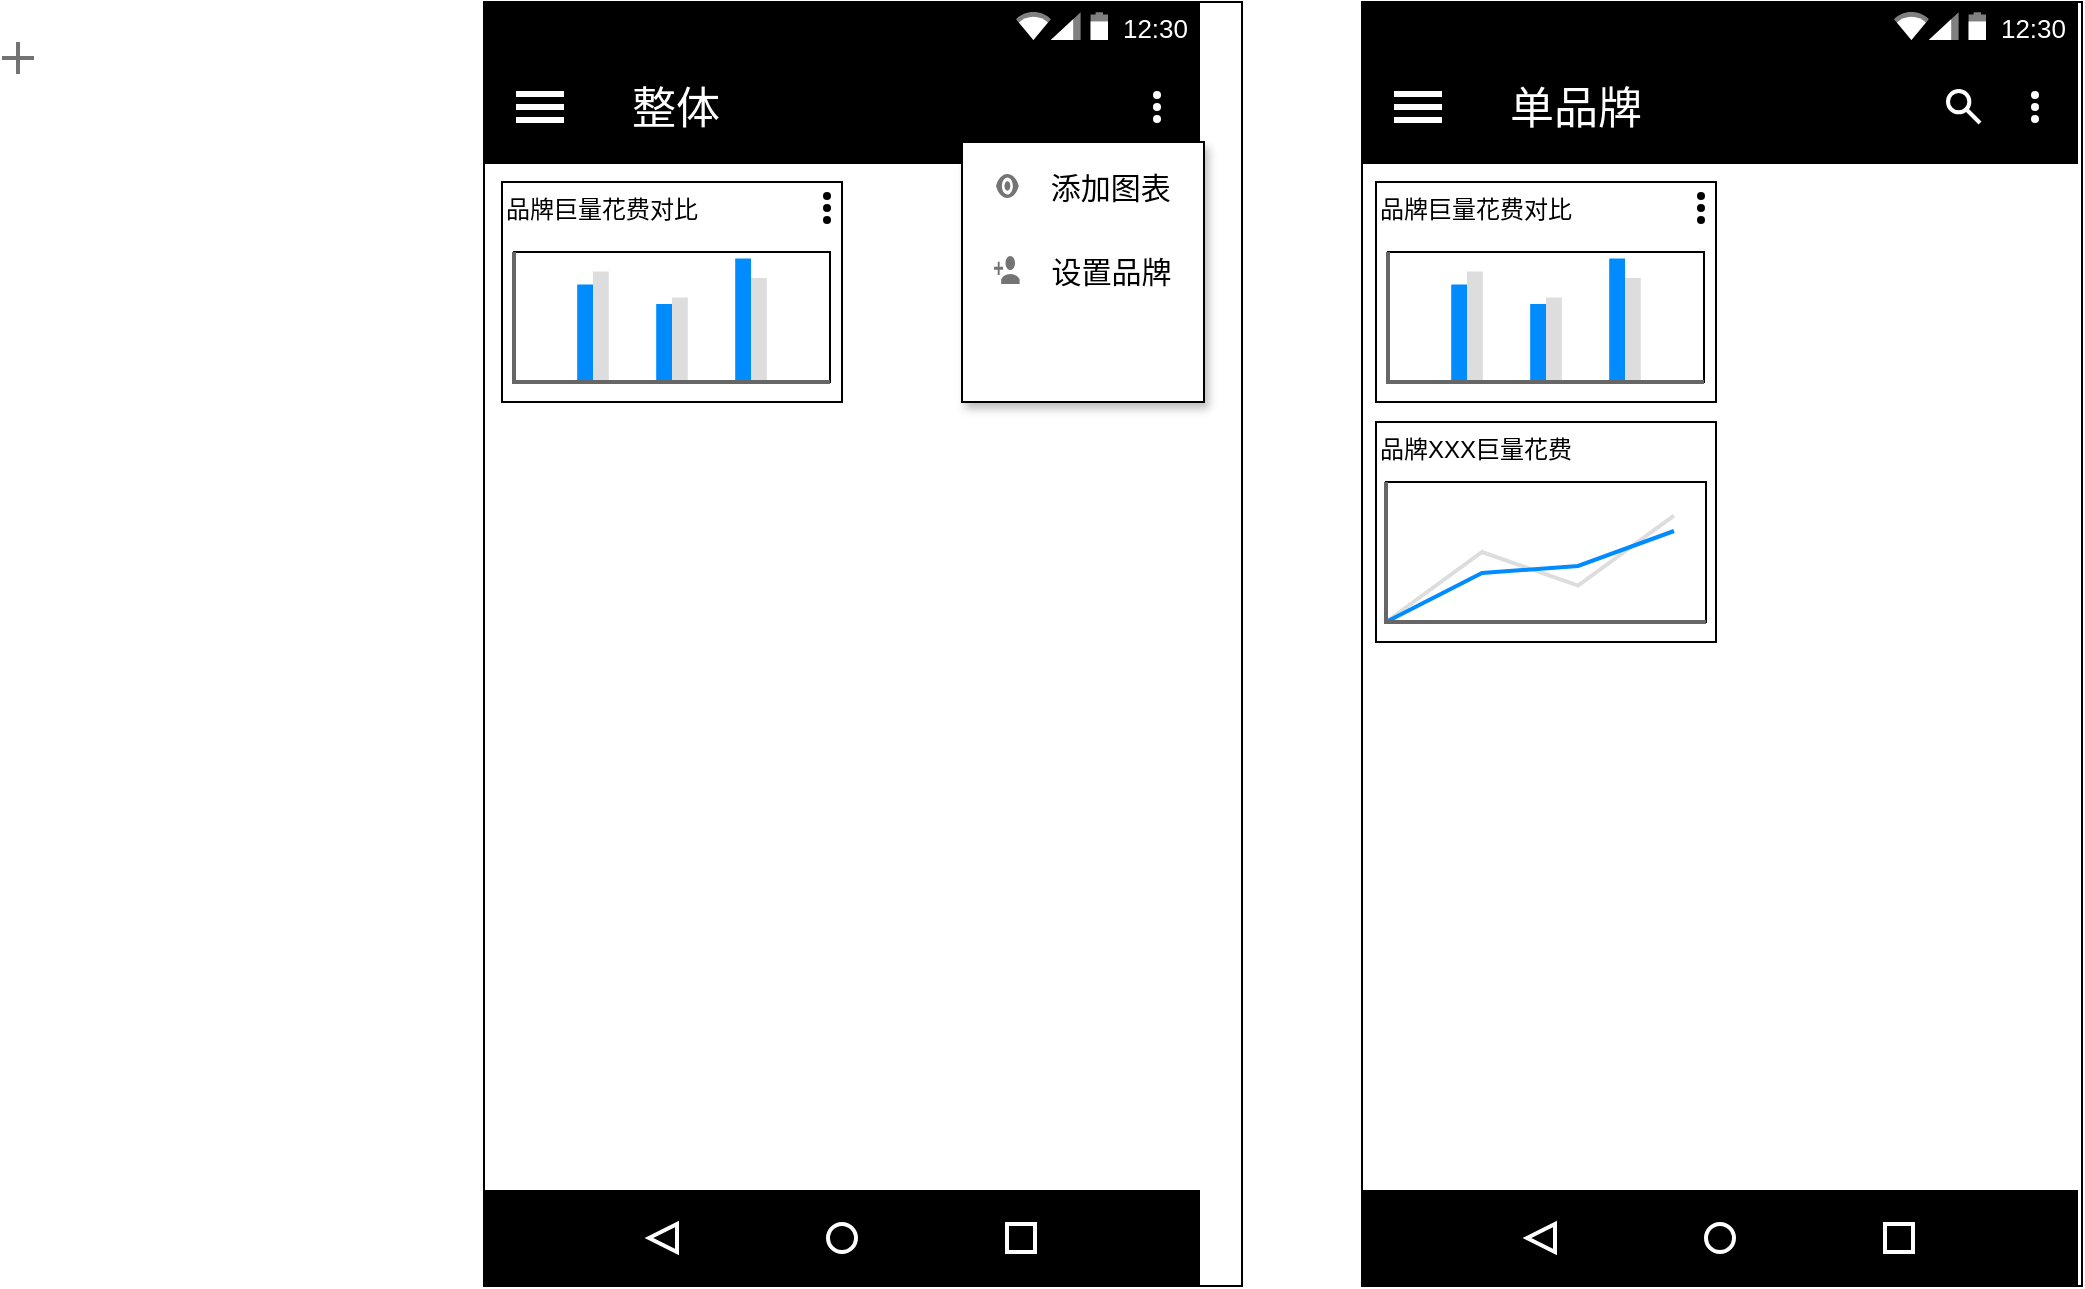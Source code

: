 <mxfile version="15.9.6" type="github">
  <diagram id="ZvAKp3XvdwQ_buqutIbB" name="Page-1">
    <mxGraphModel dx="1773" dy="549" grid="1" gridSize="10" guides="1" tooltips="1" connect="1" arrows="1" fold="1" page="1" pageScale="1" pageWidth="827" pageHeight="1169" math="0" shadow="0">
      <root>
        <mxCell id="0" />
        <mxCell id="1" parent="0" />
        <mxCell id="hYK_bFj1lpAIACNKmPJ8-103" value="" style="dashed=0;align=center;fontSize=12;shape=rect;" parent="1" vertex="1">
          <mxGeometry x="241" y="20" width="379" height="642" as="geometry" />
        </mxCell>
        <mxCell id="hYK_bFj1lpAIACNKmPJ8-104" value="12:30" style="dashed=0;align=center;fontSize=12;shape=rect;align=right;fillColor=#000000;strokeColor=none;fontColor=#FFFFFF;spacingRight=4;spacingTop=1;fontStyle=0;fontSize=13;resizeWidth=1;" parent="hYK_bFj1lpAIACNKmPJ8-103" vertex="1">
          <mxGeometry width="358" height="24" relative="1" as="geometry" />
        </mxCell>
        <mxCell id="hYK_bFj1lpAIACNKmPJ8-105" value="" style="dashed=0;html=1;shape=mxgraph.gmdl.top_bar;fillColor=#2D3986;strokeColor=none;" parent="hYK_bFj1lpAIACNKmPJ8-104" vertex="1">
          <mxGeometry x="1" y="0.5" width="46" height="14" relative="1" as="geometry">
            <mxPoint x="-92" y="-7" as="offset" />
          </mxGeometry>
        </mxCell>
        <mxCell id="hYK_bFj1lpAIACNKmPJ8-106" value="整体" style="dashed=0;align=center;fontSize=12;shape=rect;strokeColor=none;fillColor=#000000;resizeWidth=1;fontSize=22;fontColor=#FFFFFF;spacingTop=-3;verticalAlign=middle;align=left;spacingLeft=72;" parent="hYK_bFj1lpAIACNKmPJ8-103" vertex="1">
          <mxGeometry width="358" height="57" relative="1" as="geometry">
            <mxPoint y="24" as="offset" />
          </mxGeometry>
        </mxCell>
        <mxCell id="hYK_bFj1lpAIACNKmPJ8-107" value="" style="dashed=0;html=1;shape=mxgraph.gmdl.preferences;strokeColor=none;fillColor=#ffffff;" parent="hYK_bFj1lpAIACNKmPJ8-106" vertex="1">
          <mxGeometry y="0.5" width="24" height="16" relative="1" as="geometry">
            <mxPoint x="16" y="-8" as="offset" />
          </mxGeometry>
        </mxCell>
        <mxCell id="hYK_bFj1lpAIACNKmPJ8-110" value="" style="dashed=0;html=1;shape=mxgraph.gmdl.settings;strokeColor=none;fillColor=#ffffff;" parent="hYK_bFj1lpAIACNKmPJ8-106" vertex="1">
          <mxGeometry x="1" y="0.5" width="5" height="16" relative="1" as="geometry">
            <mxPoint x="-24" y="-8" as="offset" />
          </mxGeometry>
        </mxCell>
        <mxCell id="hYK_bFj1lpAIACNKmPJ8-133" value="" style="dashed=0;align=center;fontSize=12;shape=rect;strokeColor=none;fillColor=#000000;resizeWidth=1;" parent="hYK_bFj1lpAIACNKmPJ8-103" vertex="1">
          <mxGeometry y="1" width="358" height="48" relative="1" as="geometry">
            <mxPoint y="-48" as="offset" />
          </mxGeometry>
        </mxCell>
        <mxCell id="hYK_bFj1lpAIACNKmPJ8-134" value="" style="dashed=0;html=1;shape=mxgraph.gmdl.back;strokeColor=#ffffff;fillColor=#000000;strokeWidth=2;" parent="hYK_bFj1lpAIACNKmPJ8-133" vertex="1">
          <mxGeometry x="0.25" y="0.5" width="14" height="14" relative="1" as="geometry">
            <mxPoint x="-7" y="-7" as="offset" />
          </mxGeometry>
        </mxCell>
        <mxCell id="hYK_bFj1lpAIACNKmPJ8-135" value="" style="shape=ellipse;strokeColor=#ffffff;fillColor=#000000;strokeWidth=2;" parent="hYK_bFj1lpAIACNKmPJ8-133" vertex="1">
          <mxGeometry x="0.5" y="0.5" width="14" height="14" relative="1" as="geometry">
            <mxPoint x="-7" y="-7" as="offset" />
          </mxGeometry>
        </mxCell>
        <mxCell id="hYK_bFj1lpAIACNKmPJ8-136" value="" style="shape=rect;strokeColor=#ffffff;fillColor=#000000;strokeWidth=2;" parent="hYK_bFj1lpAIACNKmPJ8-133" vertex="1">
          <mxGeometry x="0.75" y="0.5" width="14" height="14" relative="1" as="geometry">
            <mxPoint x="-7" y="-7" as="offset" />
          </mxGeometry>
        </mxCell>
        <mxCell id="oxgK3gGT6i_MZKTimfoy-20" value="" style="group" vertex="1" connectable="0" parent="hYK_bFj1lpAIACNKmPJ8-103">
          <mxGeometry x="9" y="90" width="170" height="110" as="geometry" />
        </mxCell>
        <mxCell id="oxgK3gGT6i_MZKTimfoy-12" value="品牌巨量花费对比" style="rounded=0;whiteSpace=wrap;html=1;verticalAlign=top;align=left;" vertex="1" parent="oxgK3gGT6i_MZKTimfoy-20">
          <mxGeometry width="170" height="110" as="geometry" />
        </mxCell>
        <mxCell id="oxgK3gGT6i_MZKTimfoy-28" value="" style="verticalLabelPosition=bottom;shadow=0;dashed=0;align=center;html=1;verticalAlign=top;strokeWidth=1;shape=mxgraph.mockup.graphics.columnChart;strokeColor2=none;strokeColor3=#666666;fillColor2=#008cff;fillColor3=#dddddd;" vertex="1" parent="oxgK3gGT6i_MZKTimfoy-20">
          <mxGeometry x="6" y="35" width="158" height="65" as="geometry" />
        </mxCell>
        <mxCell id="oxgK3gGT6i_MZKTimfoy-30" value="&lt;span style=&quot;color: rgba(0 , 0 , 0 , 0) ; font-family: monospace ; font-size: 0px&quot;&gt;%3CmxGraphModel%3E%3Croot%3E%3CmxCell%20id%3D%220%22%2F%3E%3CmxCell%20id%3D%221%22%20parent%3D%220%22%2F%3E%3CmxCell%20id%3D%222%22%20value%3D%22%22%20style%3D%22dashed%3D0%3Bhtml%3D1%3Bshape%3Dmxgraph.gmdl.settings%3BstrokeColor%3Dnone%3BfillColor%3D%23000000%3B%22%20vertex%3D%221%22%20parent%3D%221%22%3E%3CmxGeometry%20x%3D%22584%22%20y%3D%22114%22%20width%3D%225%22%20height%3D%2216%22%20as%3D%22geometry%22%2F%3E%3C%2FmxCell%3E%3C%2Froot%3E%3C%2FmxGraphModel%3E&lt;/span&gt;" style="dashed=0;html=1;shape=mxgraph.gmdl.settings;strokeColor=none;fillColor=#000000;" vertex="1" parent="oxgK3gGT6i_MZKTimfoy-20">
          <mxGeometry x="160" y="5" width="5" height="16" as="geometry" />
        </mxCell>
        <mxCell id="oxgK3gGT6i_MZKTimfoy-55" value="" style="dashed=0;html=1;shape=mxgraph.gmdl.plus;strokeColor=#737373;strokeWidth=2;shadow=0;sketch=0;" vertex="1" parent="hYK_bFj1lpAIACNKmPJ8-103">
          <mxGeometry x="-241" y="20" width="16" height="16" as="geometry" />
        </mxCell>
        <mxCell id="oxgK3gGT6i_MZKTimfoy-58" value="" style="perimeter=none;dashed=0;shape=rect;shadow=1;gradientColor=#ffffff;" vertex="1" parent="hYK_bFj1lpAIACNKmPJ8-103">
          <mxGeometry x="239" y="70" width="121" height="130" as="geometry" />
        </mxCell>
        <mxCell id="oxgK3gGT6i_MZKTimfoy-59" value="添加图表" style="perimeter=none;dashed=0;shape=mxgraph.gmdl.preview;verticalAlign=middle;align=left;labelPosition=right;fontSize=15;spacing=16;resizeWidth=1;strokeColor=none;fillColor=#747474;" vertex="1" parent="oxgK3gGT6i_MZKTimfoy-58">
          <mxGeometry width="11.388" height="12" relative="1" as="geometry">
            <mxPoint x="17" y="16" as="offset" />
          </mxGeometry>
        </mxCell>
        <mxCell id="oxgK3gGT6i_MZKTimfoy-60" value="设置品牌" style="perimeter=none;dashed=0;shape=mxgraph.gmdl.share3;verticalAlign=middle;align=left;labelPosition=right;fontSize=15;spacing=16;resizeWidth=1;strokeColor=none;fillColor=#747474;" vertex="1" parent="oxgK3gGT6i_MZKTimfoy-58">
          <mxGeometry width="12.812" height="14" relative="1" as="geometry">
            <mxPoint x="16" y="57" as="offset" />
          </mxGeometry>
        </mxCell>
        <mxCell id="oxgK3gGT6i_MZKTimfoy-31" value="" style="dashed=0;align=center;fontSize=12;shape=rect;" vertex="1" parent="1">
          <mxGeometry x="680" y="20" width="360" height="642" as="geometry" />
        </mxCell>
        <mxCell id="oxgK3gGT6i_MZKTimfoy-32" value="12:30" style="dashed=0;align=center;fontSize=12;shape=rect;align=right;fillColor=#000000;strokeColor=none;fontColor=#FFFFFF;spacingRight=4;spacingTop=1;fontStyle=0;fontSize=13;resizeWidth=1;" vertex="1" parent="oxgK3gGT6i_MZKTimfoy-31">
          <mxGeometry width="358" height="24" relative="1" as="geometry" />
        </mxCell>
        <mxCell id="oxgK3gGT6i_MZKTimfoy-33" value="" style="dashed=0;html=1;shape=mxgraph.gmdl.top_bar;fillColor=#2D3986;strokeColor=none;" vertex="1" parent="oxgK3gGT6i_MZKTimfoy-32">
          <mxGeometry x="1" y="0.5" width="46" height="14" relative="1" as="geometry">
            <mxPoint x="-92" y="-7" as="offset" />
          </mxGeometry>
        </mxCell>
        <mxCell id="oxgK3gGT6i_MZKTimfoy-34" value="单品牌" style="dashed=0;align=center;fontSize=12;shape=rect;strokeColor=none;fillColor=#000000;resizeWidth=1;fontSize=22;fontColor=#FFFFFF;spacingTop=-3;verticalAlign=middle;align=left;spacingLeft=72;" vertex="1" parent="oxgK3gGT6i_MZKTimfoy-31">
          <mxGeometry width="358" height="57" relative="1" as="geometry">
            <mxPoint y="24" as="offset" />
          </mxGeometry>
        </mxCell>
        <mxCell id="oxgK3gGT6i_MZKTimfoy-35" value="" style="dashed=0;html=1;shape=mxgraph.gmdl.preferences;strokeColor=none;fillColor=#ffffff;" vertex="1" parent="oxgK3gGT6i_MZKTimfoy-34">
          <mxGeometry y="0.5" width="24" height="16" relative="1" as="geometry">
            <mxPoint x="16" y="-8" as="offset" />
          </mxGeometry>
        </mxCell>
        <mxCell id="oxgK3gGT6i_MZKTimfoy-36" value="" style="dashed=0;html=1;shape=mxgraph.gmdl.search;strokeColor=#ffffff;fillColor=none;strokeWidth=2;" vertex="1" parent="oxgK3gGT6i_MZKTimfoy-34">
          <mxGeometry x="1" y="0.5" width="16" height="16" relative="1" as="geometry">
            <mxPoint x="-65" y="-8" as="offset" />
          </mxGeometry>
        </mxCell>
        <mxCell id="oxgK3gGT6i_MZKTimfoy-37" value="" style="dashed=0;html=1;shape=mxgraph.gmdl.settings;strokeColor=none;fillColor=#ffffff;" vertex="1" parent="oxgK3gGT6i_MZKTimfoy-34">
          <mxGeometry x="1" y="0.5" width="5" height="16" relative="1" as="geometry">
            <mxPoint x="-24" y="-8" as="offset" />
          </mxGeometry>
        </mxCell>
        <mxCell id="oxgK3gGT6i_MZKTimfoy-38" value="" style="dashed=0;align=center;fontSize=12;shape=rect;strokeColor=none;fillColor=#000000;resizeWidth=1;" vertex="1" parent="oxgK3gGT6i_MZKTimfoy-31">
          <mxGeometry y="1" width="358" height="48" relative="1" as="geometry">
            <mxPoint y="-48" as="offset" />
          </mxGeometry>
        </mxCell>
        <mxCell id="oxgK3gGT6i_MZKTimfoy-39" value="" style="dashed=0;html=1;shape=mxgraph.gmdl.back;strokeColor=#ffffff;fillColor=#000000;strokeWidth=2;" vertex="1" parent="oxgK3gGT6i_MZKTimfoy-38">
          <mxGeometry x="0.25" y="0.5" width="14" height="14" relative="1" as="geometry">
            <mxPoint x="-7" y="-7" as="offset" />
          </mxGeometry>
        </mxCell>
        <mxCell id="oxgK3gGT6i_MZKTimfoy-40" value="" style="shape=ellipse;strokeColor=#ffffff;fillColor=#000000;strokeWidth=2;" vertex="1" parent="oxgK3gGT6i_MZKTimfoy-38">
          <mxGeometry x="0.5" y="0.5" width="14" height="14" relative="1" as="geometry">
            <mxPoint x="-7" y="-7" as="offset" />
          </mxGeometry>
        </mxCell>
        <mxCell id="oxgK3gGT6i_MZKTimfoy-41" value="" style="shape=rect;strokeColor=#ffffff;fillColor=#000000;strokeWidth=2;" vertex="1" parent="oxgK3gGT6i_MZKTimfoy-38">
          <mxGeometry x="0.75" y="0.5" width="14" height="14" relative="1" as="geometry">
            <mxPoint x="-7" y="-7" as="offset" />
          </mxGeometry>
        </mxCell>
        <mxCell id="oxgK3gGT6i_MZKTimfoy-42" value="" style="group" vertex="1" connectable="0" parent="oxgK3gGT6i_MZKTimfoy-31">
          <mxGeometry x="7" y="90" width="170" height="110" as="geometry" />
        </mxCell>
        <mxCell id="oxgK3gGT6i_MZKTimfoy-43" value="品牌巨量花费对比" style="rounded=0;whiteSpace=wrap;html=1;verticalAlign=top;align=left;" vertex="1" parent="oxgK3gGT6i_MZKTimfoy-42">
          <mxGeometry width="170" height="110" as="geometry" />
        </mxCell>
        <mxCell id="oxgK3gGT6i_MZKTimfoy-44" value="" style="verticalLabelPosition=bottom;shadow=0;dashed=0;align=center;html=1;verticalAlign=top;strokeWidth=1;shape=mxgraph.mockup.graphics.columnChart;strokeColor2=none;strokeColor3=#666666;fillColor2=#008cff;fillColor3=#dddddd;" vertex="1" parent="oxgK3gGT6i_MZKTimfoy-42">
          <mxGeometry x="6" y="35" width="158" height="65" as="geometry" />
        </mxCell>
        <mxCell id="oxgK3gGT6i_MZKTimfoy-45" value="&lt;span style=&quot;color: rgba(0 , 0 , 0 , 0) ; font-family: monospace ; font-size: 0px&quot;&gt;%3CmxGraphModel%3E%3Croot%3E%3CmxCell%20id%3D%220%22%2F%3E%3CmxCell%20id%3D%221%22%20parent%3D%220%22%2F%3E%3CmxCell%20id%3D%222%22%20value%3D%22%22%20style%3D%22dashed%3D0%3Bhtml%3D1%3Bshape%3Dmxgraph.gmdl.settings%3BstrokeColor%3Dnone%3BfillColor%3D%23000000%3B%22%20vertex%3D%221%22%20parent%3D%221%22%3E%3CmxGeometry%20x%3D%22584%22%20y%3D%22114%22%20width%3D%225%22%20height%3D%2216%22%20as%3D%22geometry%22%2F%3E%3C%2FmxCell%3E%3C%2Froot%3E%3C%2FmxGraphModel%3E&lt;/span&gt;" style="dashed=0;html=1;shape=mxgraph.gmdl.settings;strokeColor=none;fillColor=#000000;" vertex="1" parent="oxgK3gGT6i_MZKTimfoy-42">
          <mxGeometry x="160" y="5" width="5" height="16" as="geometry" />
        </mxCell>
        <mxCell id="oxgK3gGT6i_MZKTimfoy-46" value="" style="group" vertex="1" connectable="0" parent="oxgK3gGT6i_MZKTimfoy-31">
          <mxGeometry x="7" y="210" width="170" height="110" as="geometry" />
        </mxCell>
        <mxCell id="oxgK3gGT6i_MZKTimfoy-47" value="品牌XXX巨量花费" style="rounded=0;whiteSpace=wrap;html=1;verticalAlign=top;align=left;" vertex="1" parent="oxgK3gGT6i_MZKTimfoy-46">
          <mxGeometry width="170" height="110" as="geometry" />
        </mxCell>
        <mxCell id="oxgK3gGT6i_MZKTimfoy-48" value="" style="verticalLabelPosition=bottom;shadow=0;dashed=0;align=center;html=1;verticalAlign=top;strokeWidth=1;shape=mxgraph.mockup.graphics.lineChart;strokeColor2=#666666;strokeColor3=#008cff;strokeColor4=#dddddd;" vertex="1" parent="oxgK3gGT6i_MZKTimfoy-46">
          <mxGeometry x="5" y="30" width="160" height="70" as="geometry" />
        </mxCell>
      </root>
    </mxGraphModel>
  </diagram>
</mxfile>
